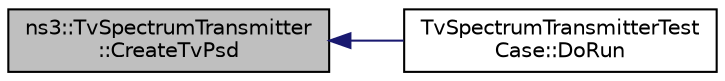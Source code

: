 digraph "ns3::TvSpectrumTransmitter::CreateTvPsd"
{
  edge [fontname="Helvetica",fontsize="10",labelfontname="Helvetica",labelfontsize="10"];
  node [fontname="Helvetica",fontsize="10",shape=record];
  rankdir="LR";
  Node1 [label="ns3::TvSpectrumTransmitter\l::CreateTvPsd",height=0.2,width=0.4,color="black", fillcolor="grey75", style="filled", fontcolor="black"];
  Node1 -> Node2 [dir="back",color="midnightblue",fontsize="10",style="solid"];
  Node2 [label="TvSpectrumTransmitterTest\lCase::DoRun",height=0.2,width=0.4,color="black", fillcolor="white", style="filled",URL="$d7/da6/classTvSpectrumTransmitterTestCase.html#ad94f615589a3c3e1216415ed943bcc26",tooltip="Implementation to actually run this TestCase. "];
}

